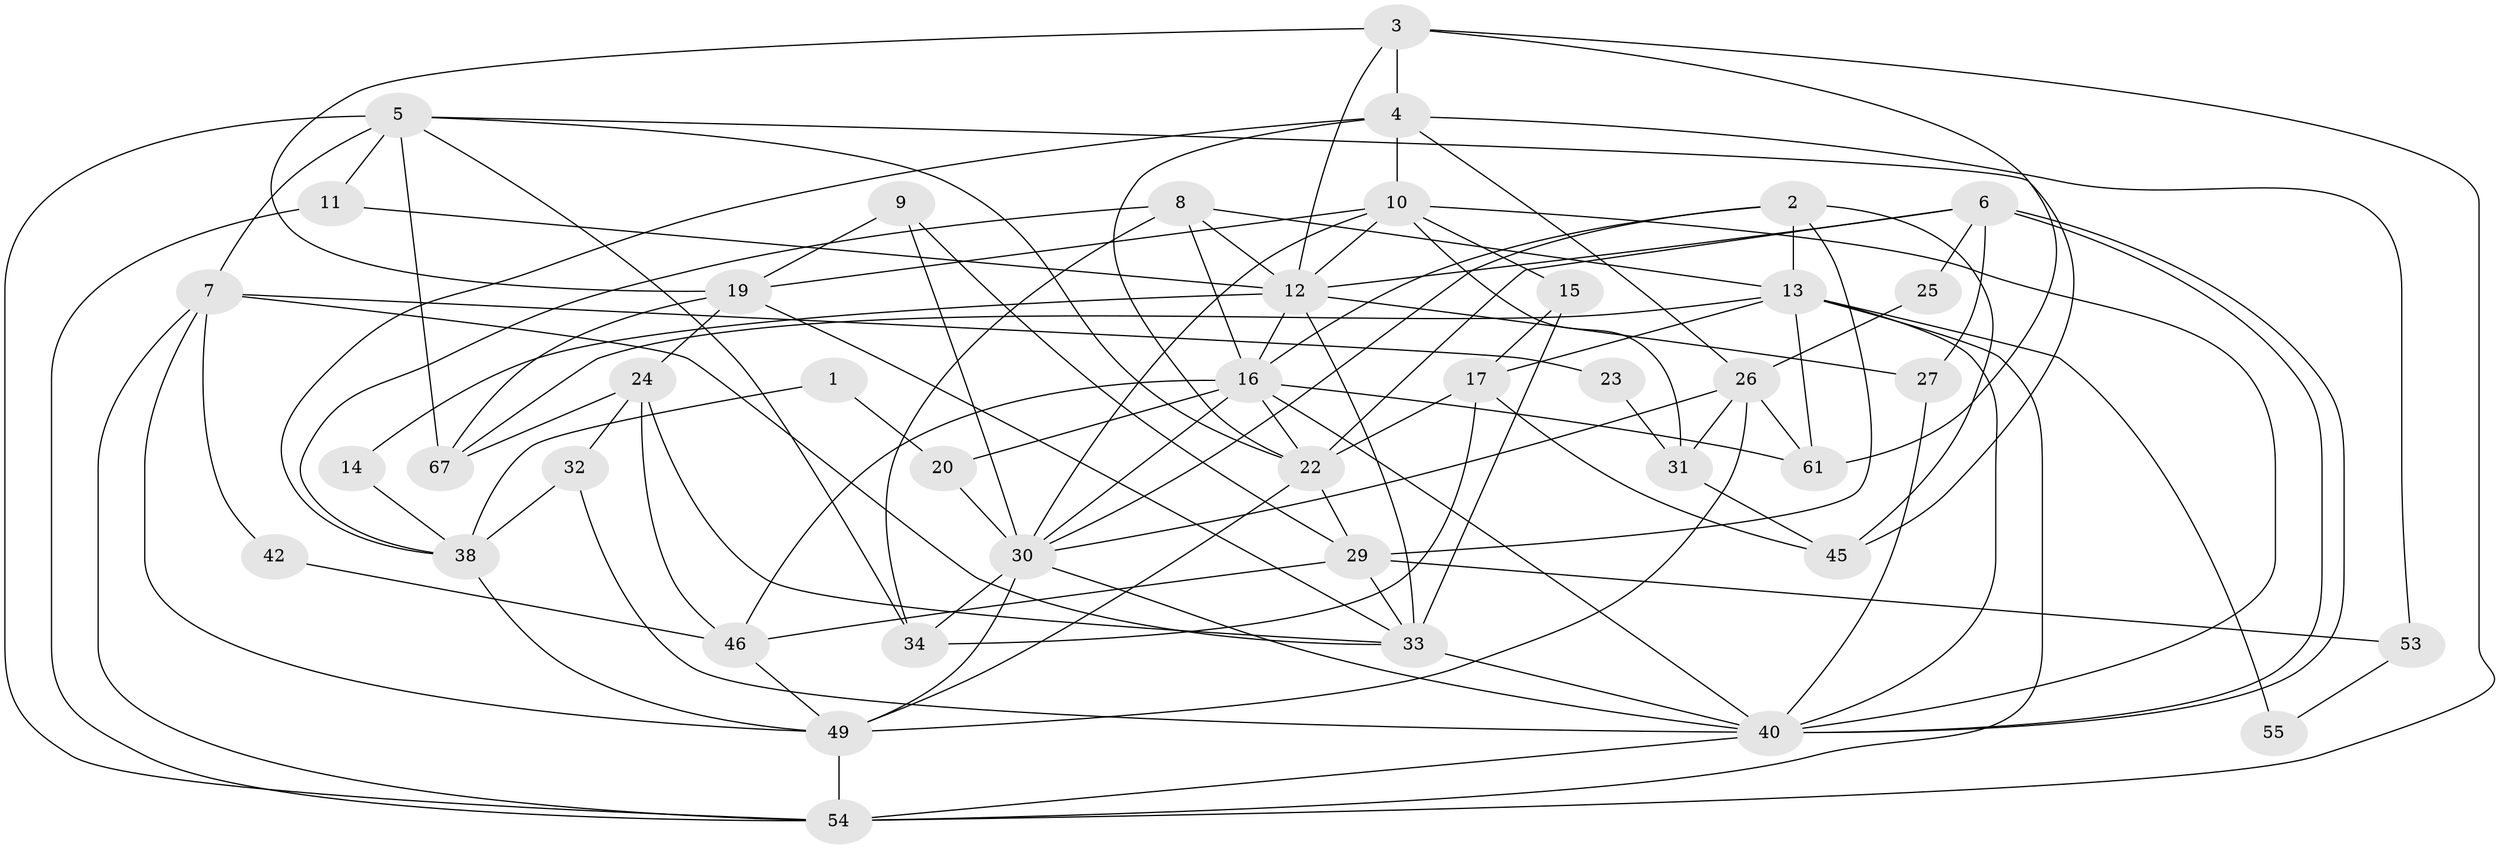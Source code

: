 // original degree distribution, {2: 0.16176470588235295, 5: 0.20588235294117646, 4: 0.29411764705882354, 3: 0.22058823529411764, 6: 0.04411764705882353, 7: 0.04411764705882353, 8: 0.029411764705882353}
// Generated by graph-tools (version 1.1) at 2025/11/02/27/25 16:11:23]
// undirected, 42 vertices, 106 edges
graph export_dot {
graph [start="1"]
  node [color=gray90,style=filled];
  1;
  2 [super="+43"];
  3 [super="+64"];
  4 [super="+21"];
  5 [super="+41"];
  6 [super="+56"];
  7 [super="+63"];
  8 [super="+35"];
  9 [super="+39"];
  10 [super="+66"];
  11;
  12 [super="+18"];
  13 [super="+47"];
  14;
  15 [super="+60"];
  16 [super="+37"];
  17 [super="+52"];
  19;
  20;
  22 [super="+28"];
  23;
  24 [super="+51"];
  25;
  26 [super="+65"];
  27;
  29 [super="+44"];
  30 [super="+58"];
  31 [super="+50"];
  32;
  33 [super="+57"];
  34 [super="+36"];
  38 [super="+59"];
  40 [super="+48"];
  42;
  45;
  46;
  49 [super="+68"];
  53;
  54 [super="+62"];
  55;
  61;
  67;
  1 -- 38;
  1 -- 20;
  2 -- 29;
  2 -- 16;
  2 -- 13;
  2 -- 45;
  2 -- 30;
  3 -- 12;
  3 -- 4;
  3 -- 19;
  3 -- 54;
  3 -- 61;
  4 -- 10;
  4 -- 53;
  4 -- 22;
  4 -- 26;
  4 -- 38;
  5 -- 22;
  5 -- 67;
  5 -- 54;
  5 -- 34;
  5 -- 7;
  5 -- 11;
  5 -- 45;
  6 -- 40;
  6 -- 40;
  6 -- 22;
  6 -- 25;
  6 -- 27;
  6 -- 12;
  7 -- 54;
  7 -- 23;
  7 -- 49;
  7 -- 33;
  7 -- 42;
  8 -- 16;
  8 -- 13;
  8 -- 34;
  8 -- 38;
  8 -- 12;
  9 -- 30 [weight=2];
  9 -- 29;
  9 -- 19;
  10 -- 19;
  10 -- 12;
  10 -- 40;
  10 -- 31;
  10 -- 30;
  10 -- 15;
  11 -- 54;
  11 -- 12;
  12 -- 33 [weight=2];
  12 -- 14;
  12 -- 16;
  12 -- 27;
  13 -- 17;
  13 -- 61;
  13 -- 54;
  13 -- 67;
  13 -- 55;
  13 -- 40;
  14 -- 38;
  15 -- 33;
  15 -- 17;
  16 -- 61;
  16 -- 20;
  16 -- 30;
  16 -- 46;
  16 -- 40;
  16 -- 22;
  17 -- 34;
  17 -- 22;
  17 -- 45;
  19 -- 24;
  19 -- 67;
  19 -- 33;
  20 -- 30;
  22 -- 29;
  22 -- 49;
  23 -- 31;
  24 -- 33;
  24 -- 32;
  24 -- 67;
  24 -- 46;
  25 -- 26;
  26 -- 61;
  26 -- 30;
  26 -- 49;
  26 -- 31;
  27 -- 40;
  29 -- 46;
  29 -- 53;
  29 -- 33;
  30 -- 49;
  30 -- 34;
  30 -- 40;
  31 -- 45;
  32 -- 40;
  32 -- 38;
  33 -- 40;
  38 -- 49;
  40 -- 54;
  42 -- 46;
  46 -- 49;
  49 -- 54;
  53 -- 55;
}
